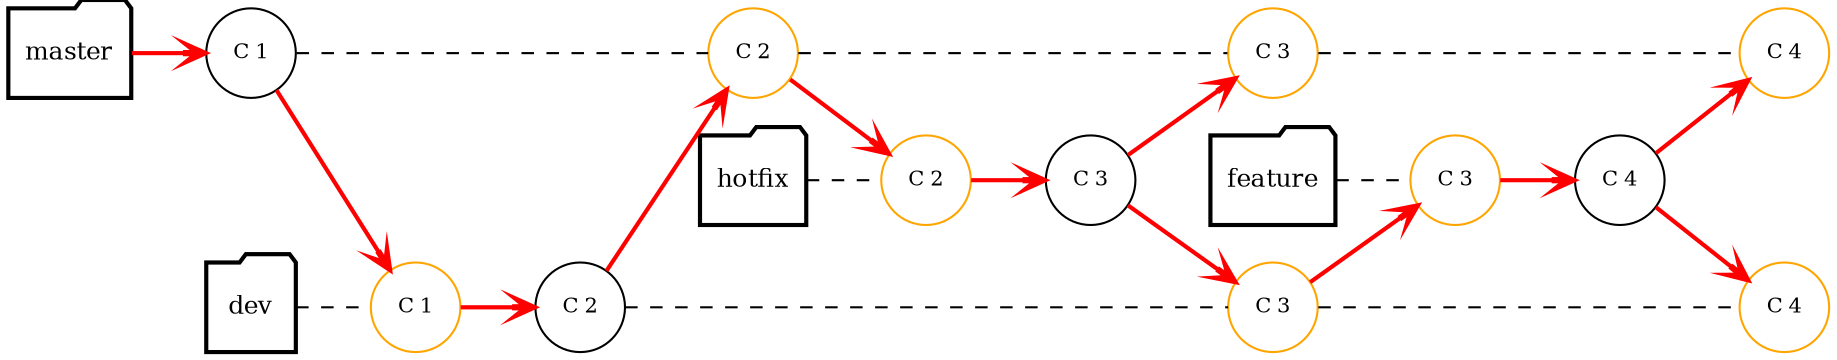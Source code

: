 digraph git_branch_model {
  splines=line
  rankdir="LR"
  bgcolor="transparent"

  /* Global Node/Edge config */
  edge[weight=2,arrowhead=open]

  /* Nodes representing the branches */
  node[width=0.6,height=0.6, fontsize=12.0,style="bold", shape=folder]
  master [group="master"]
  dev [group="dev"]
  hotfix [group="hotfix"]
  feature [group="feature"]

  /* Nodes representing commit */
  node[width=0.6,height=0.6, fontsize=10.0,style="",shape=circle]
  C_1[label="C 1", group="master"]
  C_2[label="C 2", group="dev"]
  C_3[label="C 3", group="hotfix"]
  C_4[label="C 4", group="feature"]

  /* Nodes representing pointer */
  node[color="orange"]
  C_2_M [label="C 2", group="master"]
  C_3_M [label="C 3", group="master"]
  C_1_D [label="C 1", group="dev"]
  C_3_D [label="C 3", group="dev"]
  C_2_H [label="C 2", group="hotfix"]
  C_3_F [label="C 3", group="feature"]
  C_4_D [label="C 4", group="dev"]
  C_4_M [label="C 4", group="master"]

  /* Connect hidden branch name nodes
  master -> dev -> hotfix -> feature  [style="invis"] */

  edge[arrowhead=none, style="dashed"]
  /* Define master branch commits */
  master -> C_1 [arrowhead=open, color="red", style="bold"]
  C_1 -> C_2_M [arrowhead=none, style="dashed"]
  C_2_M -> C_3_M
  C_3_M -> C_4_M

  /* Define dev branch commits */
  dev -> C_1_D
  C_1_D -> C_2 [arrowhead=open, color="red", style="bold"]
  C_2 -> C_3_D
  C_3_D -> C_4_D

  /* Define hotfix branch commits */
  hotfix -> C_2_H
  C_2_H -> C_3 [arrowhead=open, color="red", style="bold"]

  /* Define feature branch commits */
  feature -> C_3_F
  C_3_F -> C_4 [arrowhead=open, color="red", style="bold"]

  edge[color="red", arrowhead=open,  style="bold"]
  /* 1. inter branch commit */
  C_1 -> C_1_D

  /* 2. inter branch commit */
  C_2 -> C_2_M

  /* 3.  inter branch commit */
  C_2_M -> C_2_H

  /* 4.  inter branch commit */
  C_3 -> { C_3_D C_3_M }

  /* 5. inter branch commit */
  C_3_D -> C_3_F

  /* 5. inter branch commit */
  C_4 -> {C_4_D C_4_M}

}
